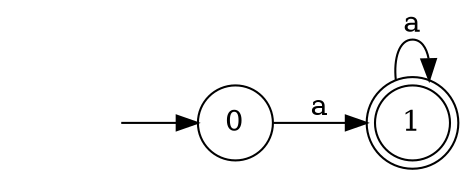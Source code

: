 digraph Automaton {
  rankdir = LR;
node [shape=circle];
  initial [shape=plaintext,label=""];
  initial -> 0
  0 -> 1 [label="a"];
1 [shape=doublecircle]; 
  1 -> 1 [label="a"];
}

